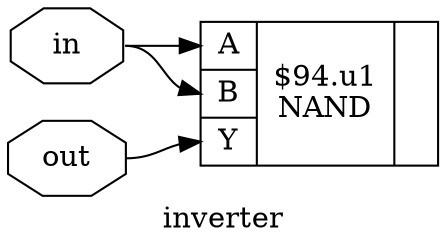 digraph "inverter" {
label="inverter";
rankdir="LR";
remincross=true;
n1 [ shape=octagon, label="in", color="black", fontcolor="black" ];
n2 [ shape=octagon, label="out", color="black", fontcolor="black" ];
c6 [ shape=record, label="{{<p3> A|<p4> B|<p5> Y}|$94.u1\nNAND|{}}" ];
n1:e -> c6:p3:w [color="black", label=""];
n1:e -> c6:p4:w [color="black", label=""];
n2:e -> c6:p5:w [color="black", label=""];
}
